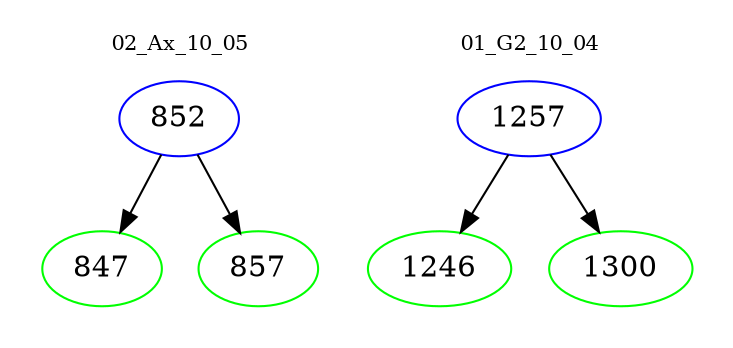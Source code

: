 digraph{
subgraph cluster_0 {
color = white
label = "02_Ax_10_05";
fontsize=10;
T0_852 [label="852", color="blue"]
T0_852 -> T0_847 [color="black"]
T0_847 [label="847", color="green"]
T0_852 -> T0_857 [color="black"]
T0_857 [label="857", color="green"]
}
subgraph cluster_1 {
color = white
label = "01_G2_10_04";
fontsize=10;
T1_1257 [label="1257", color="blue"]
T1_1257 -> T1_1246 [color="black"]
T1_1246 [label="1246", color="green"]
T1_1257 -> T1_1300 [color="black"]
T1_1300 [label="1300", color="green"]
}
}
